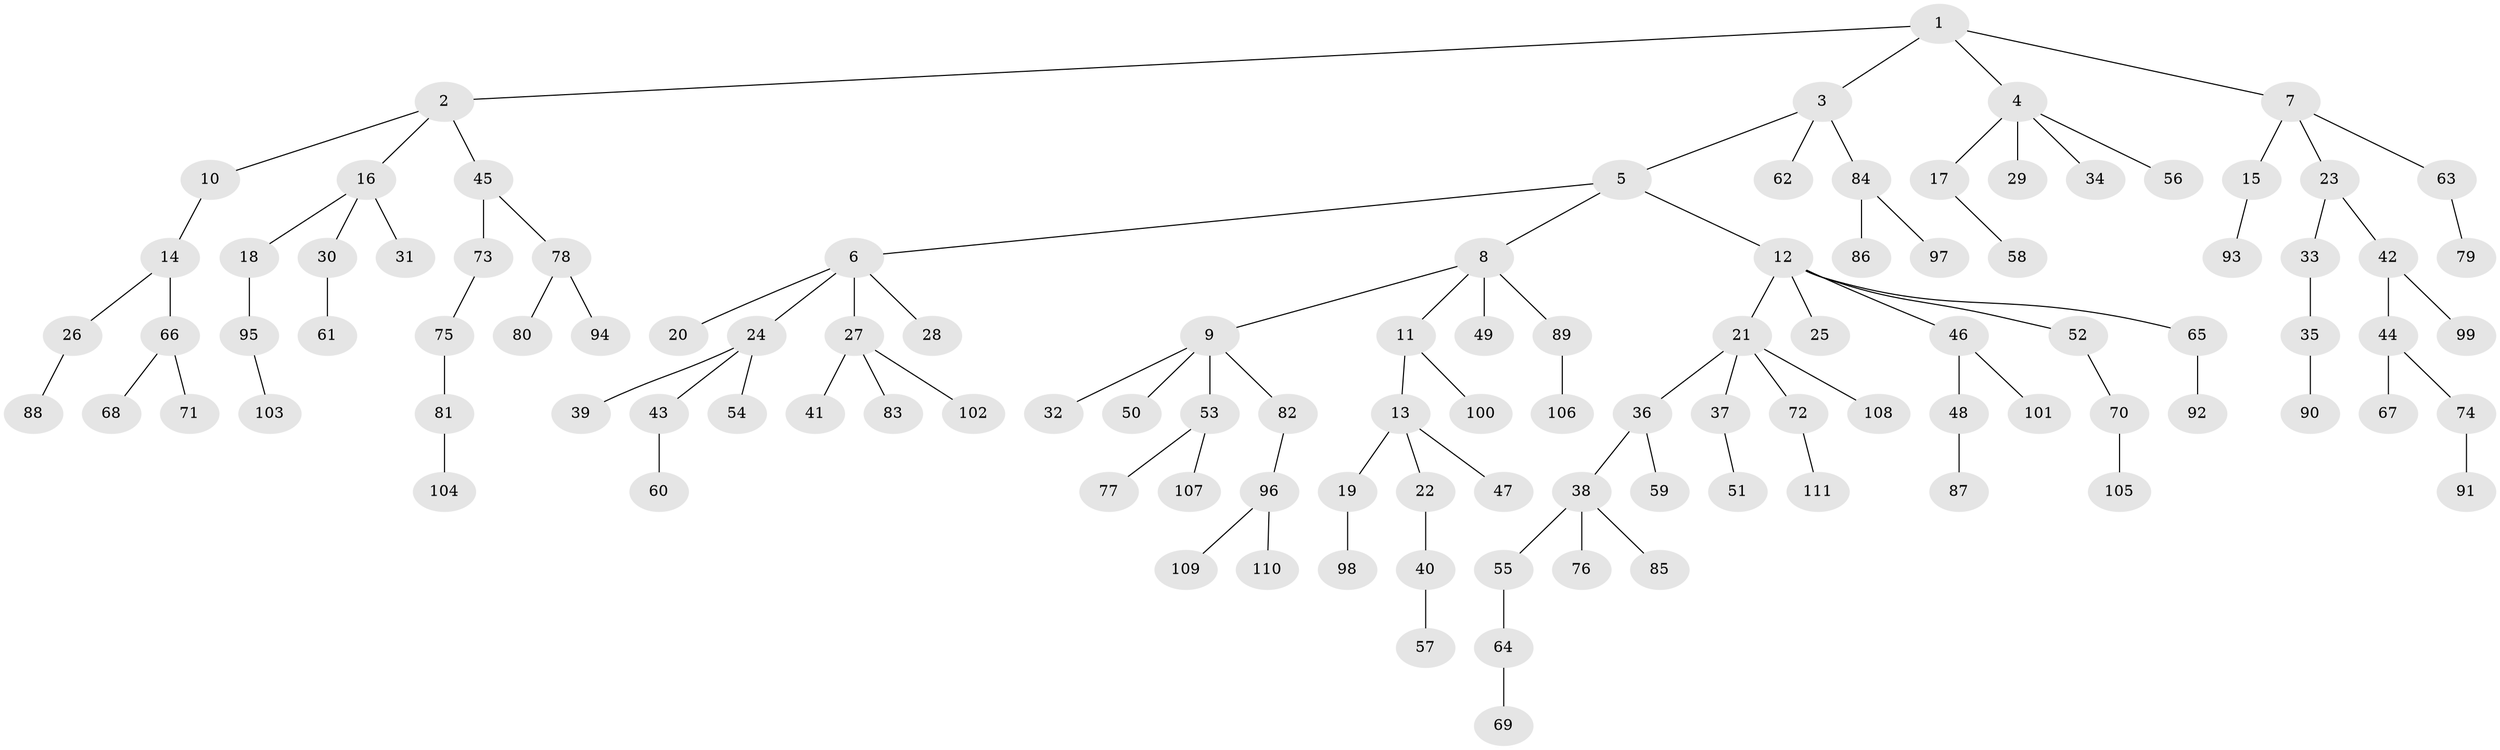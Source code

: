 // coarse degree distribution, {6: 0.04225352112676056, 5: 0.028169014084507043, 4: 0.07042253521126761, 2: 0.2112676056338028, 3: 0.11267605633802817, 1: 0.5352112676056338}
// Generated by graph-tools (version 1.1) at 2025/52/02/27/25 19:52:12]
// undirected, 111 vertices, 110 edges
graph export_dot {
graph [start="1"]
  node [color=gray90,style=filled];
  1;
  2;
  3;
  4;
  5;
  6;
  7;
  8;
  9;
  10;
  11;
  12;
  13;
  14;
  15;
  16;
  17;
  18;
  19;
  20;
  21;
  22;
  23;
  24;
  25;
  26;
  27;
  28;
  29;
  30;
  31;
  32;
  33;
  34;
  35;
  36;
  37;
  38;
  39;
  40;
  41;
  42;
  43;
  44;
  45;
  46;
  47;
  48;
  49;
  50;
  51;
  52;
  53;
  54;
  55;
  56;
  57;
  58;
  59;
  60;
  61;
  62;
  63;
  64;
  65;
  66;
  67;
  68;
  69;
  70;
  71;
  72;
  73;
  74;
  75;
  76;
  77;
  78;
  79;
  80;
  81;
  82;
  83;
  84;
  85;
  86;
  87;
  88;
  89;
  90;
  91;
  92;
  93;
  94;
  95;
  96;
  97;
  98;
  99;
  100;
  101;
  102;
  103;
  104;
  105;
  106;
  107;
  108;
  109;
  110;
  111;
  1 -- 2;
  1 -- 3;
  1 -- 4;
  1 -- 7;
  2 -- 10;
  2 -- 16;
  2 -- 45;
  3 -- 5;
  3 -- 62;
  3 -- 84;
  4 -- 17;
  4 -- 29;
  4 -- 34;
  4 -- 56;
  5 -- 6;
  5 -- 8;
  5 -- 12;
  6 -- 20;
  6 -- 24;
  6 -- 27;
  6 -- 28;
  7 -- 15;
  7 -- 23;
  7 -- 63;
  8 -- 9;
  8 -- 11;
  8 -- 49;
  8 -- 89;
  9 -- 32;
  9 -- 50;
  9 -- 53;
  9 -- 82;
  10 -- 14;
  11 -- 13;
  11 -- 100;
  12 -- 21;
  12 -- 25;
  12 -- 46;
  12 -- 52;
  12 -- 65;
  13 -- 19;
  13 -- 22;
  13 -- 47;
  14 -- 26;
  14 -- 66;
  15 -- 93;
  16 -- 18;
  16 -- 30;
  16 -- 31;
  17 -- 58;
  18 -- 95;
  19 -- 98;
  21 -- 36;
  21 -- 37;
  21 -- 72;
  21 -- 108;
  22 -- 40;
  23 -- 33;
  23 -- 42;
  24 -- 39;
  24 -- 43;
  24 -- 54;
  26 -- 88;
  27 -- 41;
  27 -- 83;
  27 -- 102;
  30 -- 61;
  33 -- 35;
  35 -- 90;
  36 -- 38;
  36 -- 59;
  37 -- 51;
  38 -- 55;
  38 -- 76;
  38 -- 85;
  40 -- 57;
  42 -- 44;
  42 -- 99;
  43 -- 60;
  44 -- 67;
  44 -- 74;
  45 -- 73;
  45 -- 78;
  46 -- 48;
  46 -- 101;
  48 -- 87;
  52 -- 70;
  53 -- 77;
  53 -- 107;
  55 -- 64;
  63 -- 79;
  64 -- 69;
  65 -- 92;
  66 -- 68;
  66 -- 71;
  70 -- 105;
  72 -- 111;
  73 -- 75;
  74 -- 91;
  75 -- 81;
  78 -- 80;
  78 -- 94;
  81 -- 104;
  82 -- 96;
  84 -- 86;
  84 -- 97;
  89 -- 106;
  95 -- 103;
  96 -- 109;
  96 -- 110;
}
